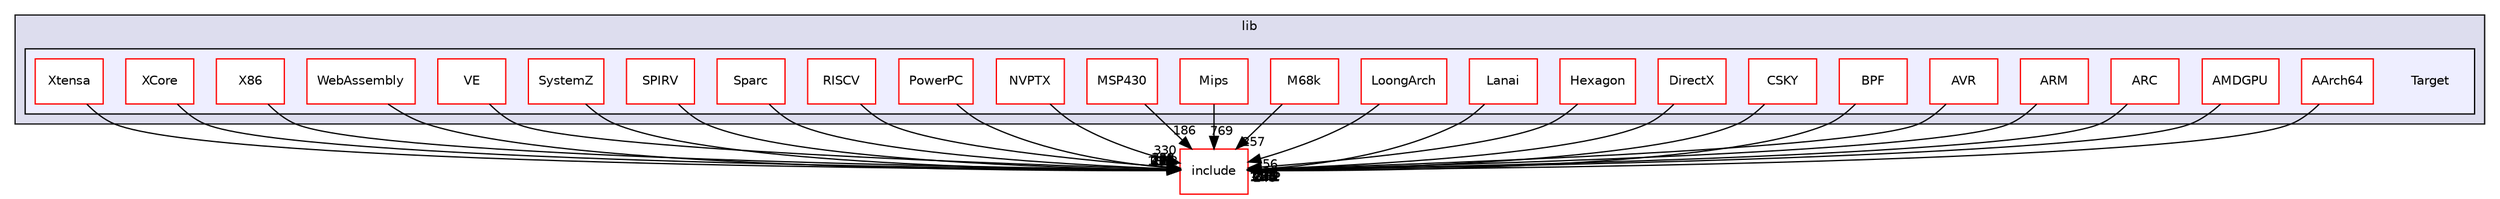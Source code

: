 digraph "lib/Target" {
  bgcolor=transparent;
  compound=true
  node [ fontsize="10", fontname="Helvetica"];
  edge [ labelfontsize="10", labelfontname="Helvetica"];
  subgraph clusterdir_97aefd0d527b934f1d99a682da8fe6a9 {
    graph [ bgcolor="#ddddee", pencolor="black", label="lib" fontname="Helvetica", fontsize="10", URL="dir_97aefd0d527b934f1d99a682da8fe6a9.html"]
  subgraph clusterdir_794e483eb1cc7921d35fd149d9cc325b {
    graph [ bgcolor="#eeeeff", pencolor="black", label="" URL="dir_794e483eb1cc7921d35fd149d9cc325b.html"];
    dir_794e483eb1cc7921d35fd149d9cc325b [shape=plaintext label="Target"];
    dir_b69b85499a0be7bec9dbd65569a12909 [shape=box label="AArch64" color="red" fillcolor="white" style="filled" URL="dir_b69b85499a0be7bec9dbd65569a12909.html"];
    dir_447ce995d6e35417de5ec3060e97c93e [shape=box label="AMDGPU" color="red" fillcolor="white" style="filled" URL="dir_447ce995d6e35417de5ec3060e97c93e.html"];
    dir_570b8dfaee4849cdbe8f7b4195b963a2 [shape=box label="ARC" color="red" fillcolor="white" style="filled" URL="dir_570b8dfaee4849cdbe8f7b4195b963a2.html"];
    dir_4394675d1fa84070817ace1e93b57e8a [shape=box label="ARM" color="red" fillcolor="white" style="filled" URL="dir_4394675d1fa84070817ace1e93b57e8a.html"];
    dir_e025955df7d625b5b4f5fd3465d9c8da [shape=box label="AVR" color="red" fillcolor="white" style="filled" URL="dir_e025955df7d625b5b4f5fd3465d9c8da.html"];
    dir_b9f4b12c13768d2acd91c9fc79be9cbf [shape=box label="BPF" color="red" fillcolor="white" style="filled" URL="dir_b9f4b12c13768d2acd91c9fc79be9cbf.html"];
    dir_dcd70ce1a510550738c4cebab1067f96 [shape=box label="CSKY" color="red" fillcolor="white" style="filled" URL="dir_dcd70ce1a510550738c4cebab1067f96.html"];
    dir_2c957dfb38624d46c4493f76ab744bd5 [shape=box label="DirectX" color="red" fillcolor="white" style="filled" URL="dir_2c957dfb38624d46c4493f76ab744bd5.html"];
    dir_44384080de1e1933d0286d6003f85ecf [shape=box label="Hexagon" color="red" fillcolor="white" style="filled" URL="dir_44384080de1e1933d0286d6003f85ecf.html"];
    dir_fe688c5a7f28af787195a7225fc9d3ae [shape=box label="Lanai" color="red" fillcolor="white" style="filled" URL="dir_fe688c5a7f28af787195a7225fc9d3ae.html"];
    dir_8993447dfe7bd991ad9979871c8ba9dc [shape=box label="LoongArch" color="red" fillcolor="white" style="filled" URL="dir_8993447dfe7bd991ad9979871c8ba9dc.html"];
    dir_75be98d036773b3a0c8f79f20c9e218b [shape=box label="M68k" color="red" fillcolor="white" style="filled" URL="dir_75be98d036773b3a0c8f79f20c9e218b.html"];
    dir_ade3e9027c4a59e8bb8d540eb1bd7c25 [shape=box label="Mips" color="red" fillcolor="white" style="filled" URL="dir_ade3e9027c4a59e8bb8d540eb1bd7c25.html"];
    dir_1fbfc9619b7fcb26c3e383a9737c5864 [shape=box label="MSP430" color="red" fillcolor="white" style="filled" URL="dir_1fbfc9619b7fcb26c3e383a9737c5864.html"];
    dir_fe493ff4c29aeb7f930cb534e2b86d17 [shape=box label="NVPTX" color="red" fillcolor="white" style="filled" URL="dir_fe493ff4c29aeb7f930cb534e2b86d17.html"];
    dir_1854d513cb8eef295481a59a854f7656 [shape=box label="PowerPC" color="red" fillcolor="white" style="filled" URL="dir_1854d513cb8eef295481a59a854f7656.html"];
    dir_fc62c913e8b7bfce256a9466d87d79c7 [shape=box label="RISCV" color="red" fillcolor="white" style="filled" URL="dir_fc62c913e8b7bfce256a9466d87d79c7.html"];
    dir_f1b76fdca6a2e33ab26615bd113f413d [shape=box label="Sparc" color="red" fillcolor="white" style="filled" URL="dir_f1b76fdca6a2e33ab26615bd113f413d.html"];
    dir_ac3785bb61599da224f3f094ecb2eaf7 [shape=box label="SPIRV" color="red" fillcolor="white" style="filled" URL="dir_ac3785bb61599da224f3f094ecb2eaf7.html"];
    dir_243ce763aa699d4ab757f403b35b464a [shape=box label="SystemZ" color="red" fillcolor="white" style="filled" URL="dir_243ce763aa699d4ab757f403b35b464a.html"];
    dir_7432f2c91ad47ee97a6a0df0eba64dbe [shape=box label="VE" color="red" fillcolor="white" style="filled" URL="dir_7432f2c91ad47ee97a6a0df0eba64dbe.html"];
    dir_96ba75976c22f2500bfbc06f8c4c2b70 [shape=box label="WebAssembly" color="red" fillcolor="white" style="filled" URL="dir_96ba75976c22f2500bfbc06f8c4c2b70.html"];
    dir_558b7c0c66e2ff4834e628dd4b3edd32 [shape=box label="X86" color="red" fillcolor="white" style="filled" URL="dir_558b7c0c66e2ff4834e628dd4b3edd32.html"];
    dir_2cd3e302ff40176d32d343dab65cf022 [shape=box label="XCore" color="red" fillcolor="white" style="filled" URL="dir_2cd3e302ff40176d32d343dab65cf022.html"];
    dir_89310677aeccc9d8e3ca1a02681a0d73 [shape=box label="Xtensa" color="red" fillcolor="white" style="filled" URL="dir_89310677aeccc9d8e3ca1a02681a0d73.html"];
  }
  }
  dir_d44c64559bbebec7f509842c48db8b23 [shape=box label="include" color="red" URL="dir_d44c64559bbebec7f509842c48db8b23.html"];
  dir_b9f4b12c13768d2acd91c9fc79be9cbf->dir_d44c64559bbebec7f509842c48db8b23 [headlabel="240", labeldistance=1.5 headhref="dir_000123_000001.html"];
  dir_558b7c0c66e2ff4834e628dd4b3edd32->dir_d44c64559bbebec7f509842c48db8b23 [headlabel="1052", labeldistance=1.5 headhref="dir_000206_000001.html"];
  dir_1fbfc9619b7fcb26c3e383a9737c5864->dir_d44c64559bbebec7f509842c48db8b23 [headlabel="186", labeldistance=1.5 headhref="dir_000163_000001.html"];
  dir_fc62c913e8b7bfce256a9466d87d79c7->dir_d44c64559bbebec7f509842c48db8b23 [headlabel="358", labeldistance=1.5 headhref="dir_000176_000001.html"];
  dir_f1b76fdca6a2e33ab26615bd113f413d->dir_d44c64559bbebec7f509842c48db8b23 [headlabel="202", labeldistance=1.5 headhref="dir_000182_000001.html"];
  dir_2c957dfb38624d46c4493f76ab744bd5->dir_d44c64559bbebec7f509842c48db8b23 [headlabel="218", labeldistance=1.5 headhref="dir_000133_000001.html"];
  dir_fe493ff4c29aeb7f930cb534e2b86d17->dir_d44c64559bbebec7f509842c48db8b23 [headlabel="330", labeldistance=1.5 headhref="dir_000168_000001.html"];
  dir_570b8dfaee4849cdbe8f7b4195b963a2->dir_d44c64559bbebec7f509842c48db8b23 [headlabel="134", labeldistance=1.5 headhref="dir_000108_000001.html"];
  dir_7432f2c91ad47ee97a6a0df0eba64dbe->dir_d44c64559bbebec7f509842c48db8b23 [headlabel="196", labeldistance=1.5 headhref="dir_000195_000001.html"];
  dir_4394675d1fa84070817ace1e93b57e8a->dir_d44c64559bbebec7f509842c48db8b23 [headlabel="1131", labeldistance=1.5 headhref="dir_000112_000001.html"];
  dir_2cd3e302ff40176d32d343dab65cf022->dir_d44c64559bbebec7f509842c48db8b23 [headlabel="186", labeldistance=1.5 headhref="dir_000212_000001.html"];
  dir_96ba75976c22f2500bfbc06f8c4c2b70->dir_d44c64559bbebec7f509842c48db8b23 [headlabel="432", labeldistance=1.5 headhref="dir_000200_000001.html"];
  dir_75be98d036773b3a0c8f79f20c9e218b->dir_d44c64559bbebec7f509842c48db8b23 [headlabel="257", labeldistance=1.5 headhref="dir_000153_000001.html"];
  dir_1854d513cb8eef295481a59a854f7656->dir_d44c64559bbebec7f509842c48db8b23 [headlabel="736", labeldistance=1.5 headhref="dir_000171_000001.html"];
  dir_243ce763aa699d4ab757f403b35b464a->dir_d44c64559bbebec7f509842c48db8b23 [headlabel="273", labeldistance=1.5 headhref="dir_000190_000001.html"];
  dir_8993447dfe7bd991ad9979871c8ba9dc->dir_d44c64559bbebec7f509842c48db8b23 [headlabel="156", labeldistance=1.5 headhref="dir_000148_000001.html"];
  dir_89310677aeccc9d8e3ca1a02681a0d73->dir_d44c64559bbebec7f509842c48db8b23 [headlabel="81", labeldistance=1.5 headhref="dir_000216_000001.html"];
  dir_b69b85499a0be7bec9dbd65569a12909->dir_d44c64559bbebec7f509842c48db8b23 [headlabel="1142", labeldistance=1.5 headhref="dir_000095_000001.html"];
  dir_dcd70ce1a510550738c4cebab1067f96->dir_d44c64559bbebec7f509842c48db8b23 [headlabel="210", labeldistance=1.5 headhref="dir_000128_000001.html"];
  dir_fe688c5a7f28af787195a7225fc9d3ae->dir_d44c64559bbebec7f509842c48db8b23 [headlabel="228", labeldistance=1.5 headhref="dir_000143_000001.html"];
  dir_ac3785bb61599da224f3f094ecb2eaf7->dir_d44c64559bbebec7f509842c48db8b23 [headlabel="153", labeldistance=1.5 headhref="dir_000187_000001.html"];
  dir_44384080de1e1933d0286d6003f85ecf->dir_d44c64559bbebec7f509842c48db8b23 [headlabel="1155", labeldistance=1.5 headhref="dir_000138_000001.html"];
  dir_447ce995d6e35417de5ec3060e97c93e->dir_d44c64559bbebec7f509842c48db8b23 [headlabel="876", labeldistance=1.5 headhref="dir_000101_000001.html"];
  dir_ade3e9027c4a59e8bb8d540eb1bd7c25->dir_d44c64559bbebec7f509842c48db8b23 [headlabel="769", labeldistance=1.5 headhref="dir_000158_000001.html"];
  dir_e025955df7d625b5b4f5fd3465d9c8da->dir_d44c64559bbebec7f509842c48db8b23 [headlabel="197", labeldistance=1.5 headhref="dir_000118_000001.html"];
}
